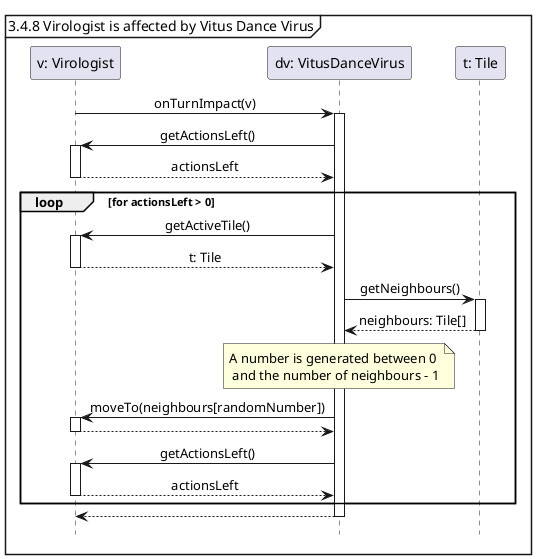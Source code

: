 @startuml
'https://plantuml.com/sequence-diagram

hide footbox
skinparam sequenceMessageAlign center

mainframe 3.4.8 Virologist is affected by Vitus Dance Virus

participant "v: Virologist" as v
participant "dv: VitusDanceVirus" as dv
participant "t: Tile" as t

v -> dv ++: onTurnImpact(v)
    dv -> v ++: getActionsLeft()
    return actionsLeft
    loop for actionsLeft > 0
        dv -> v ++: getActiveTile()
        return t: Tile
        dv -> t ++: getNeighbours()
        return neighbours: Tile[]
        note over dv: A number is generated between 0\n and the number of neighbours - 1
        dv -> v ++: moveTo(neighbours[randomNumber])
        return
        dv -> v ++: getActionsLeft()
        return actionsLeft
    end
return
@enduml